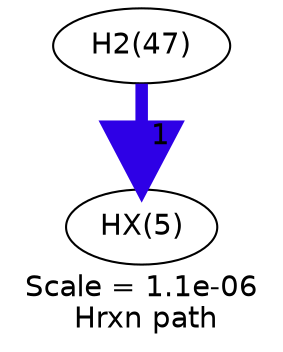 digraph reaction_paths {
center=1;
s10 -> s25[fontname="Helvetica", style="setlinewidth(6)", arrowsize=3, color="0.7, 1.5, 0.9"
, label=" 1"];
s10 [ fontname="Helvetica", label="H2(47)"];
s25 [ fontname="Helvetica", label="HX(5)"];
 label = "Scale = 1.1e-06\l Hrxn path";
 fontname = "Helvetica";
}
